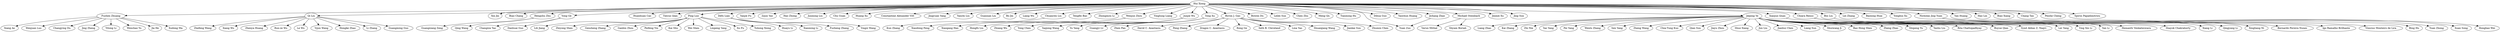 strict digraph G{
"Hui Xiong" -> "Fuzhen Zhuang"
"Hui Xiong" -> "Qi Liu"
"Hui Xiong" -> "Xin Jin"
"Hui Xiong" -> "Biao Chang"
"Hui Xiong" -> "Hengshu Zhu"
"Hui Xiong" -> "Yong Ge"
"Hui Xiong" -> "Huanhuan Cao"
"Hui Xiong" -> "Tieyun Qian"
"Hui Xiong" -> "Ping Luo"
"Hui Xiong" -> "Defu Lian"
"Hui Xiong" -> "Yanjie Fu"
"Hui Xiong" -> "Zijun Yao"
"Hui Xiong" -> "Hao Zhong"
"Hui Xiong" -> "Junming Liu"
"Hui Xiong" -> "Chu Guan"
"Hui Xiong" -> "Huang Xu"
"Hui Xiong" -> "Constantine Alexander Vitt"
"Hui Xiong" -> "Jingyuan Yang"
"Hui Xiong" -> "Yanchi Liu"
"Hui Xiong" -> "Guannan Liu"
"Hui Xiong" -> "Bo Jin"
"Hui Xiong" -> "Liang Wu"
"Hui Xiong" -> "Chuanren Liu"
"Hui Xiong" -> "Tengfei Bao"
"Hui Xiong" -> "Zhongmou Li"
"Hui Xiong" -> "Wenjun Zhou"
"Hui Xiong" -> "Yinglung Liang"
"Hui Xiong" -> "Junjie Wu"
"Hui Xiong" -> "Yuan Zuo"
"Hui Xiong" -> "Tong Xu"
"Hui Xiong" -> "Bowen Du"
"Hui Xiong" -> "Leilei Sun"
"Hui Xiong" -> "Chen Zhu"
"Hui Xiong" -> "Meng Qu"
"Hui Xiong" -> "Tianming Hu"
"Hui Xiong" -> "Byron J. Gao"
"Hui Xiong" -> "Dihua Guo"
"Hui Xiong" -> "Yaochun Huang"
"Hui Xiong" -> "Michael Steinbach"
"Hui Xiong" -> "Jieping Ye"
"Hui Xiong" -> "Jinmei Xu"
"Hui Xiong" -> "Jing Sun"
"Hui Xiong" -> "Xiaojun Quan"
"Hui Xiong" -> "Chen Zhu"
"Hui Xiong" -> "Jichang Zhao"
"Hui Xiong" -> "Chiara Renso"
"Hui Xiong" -> "Bin Liu"
"Hui Xiong" -> "Lei Zhang"
"Hui Xiong" -> "Baoxing Huai"
"Hui Xiong" -> "Yonghui Xu"
"Hui Xiong" -> "Nicholas Jing Yuan"
"Hui Xiong" -> "Yan Huang"
"Hui Xiong" -> "Hao Lin"
"Hui Xiong" -> "Biao Xiang"
"Hui Xiong" -> "Chang Tan"
"Hui Xiong" -> "Peizhe Cheng"
"Hui Xiong" -> "Spiros Papadimitriou"
"Fuzhen Zhuang" -> "Wenjuan Luo"
"Fuzhen Zhuang" -> "Changying Du"
"Fuzhen Zhuang" -> "Jing Zheng"
"Fuzhen Zhuang" -> "Yitong Li"
"Fuzhen Zhuang" -> "Wenchao Yu"
"Fuzhen Zhuang" -> "Jia He"
"Fuzhen Zhuang" -> "Xudong Ma"
"Fuzhen Zhuang" -> "Xiang Ao"
"Defu Lian" -> "Xianming Li"
"Defu Lian" -> "Fuzheng Zhang"
"Defu Lian" -> "Yingzi Wang"
"Defu Lian" -> "Huayu Li"
"Hengshu Zhu" -> "Qing Wang"
"Hengshu Zhu" -> "Guangxiang Zeng"
"Wenjun Zhou" -> "Xiaogang Han"
"Wenjun Zhou" -> "Xiaodong Feng"
"Tong Xu" -> "Zhen Pan"
"Tong Xu" -> "Yu Yang"
"Tong Xu" -> "Guangyi Lv"
"Chuanren Liu" -> "Kun Zhang"
"Michael Steinbach" -> "Shyam Boriah"
"Michael Steinbach" -> "Varun Mithal"
"Jieping Ye" -> "Yan Li"
"Jieping Ye" -> "Hemanth Venkateswara"
"Jieping Ye" -> "Shayok Chakraborty"
"Jieping Ye" -> "Xiang Li"
"Jieping Ye" -> "Qingyang Li"
"Jieping Ye" -> "Liang Zhao"
"Jieping Ye" -> "Kai Zhang"
"Jieping Ye" -> "Zhi Nie"
"Jieping Ye" -> "Tao Yang"
"Jieping Ye" -> "Pei Yang"
"Jieping Ye" -> "Wenlu Zhang"
"Jieping Ye" -> "Sen Yang"
"Jieping Ye" -> "Zheng Wang"
"Jieping Ye" -> "Chia-Tung Kuo"
"Jieping Ye" -> "Qian Sun"
"Jieping Ye" -> "Jiayu Zhou"
"Jieping Ye" -> "Shuo Xiang"
"Jieping Ye" -> "Jun Liu"
"Jieping Ye" -> "Jianhui Chen"
"Jieping Ye" -> "Liang Sun"
"Jieping Ye" -> "Shuiwang Ji"
"Jieping Ye" -> "Bao Hong Shen"
"Jieping Ye" -> "Zheng Zhao"
"Jieping Ye" -> "Shipeng Yu"
"Jieping Ye" -> "Yashu Liu"
"Jieping Ye" -> "Zheng Wang"
"Jieping Ye" -> "Rita Chattopadhyay"
"Jieping Ye" -> "Buyue Qian"
"Jieping Ye" -> "Syed Abbas Z. Naqvi"
"Jieping Ye" -> "Lei Tang"
"Jieping Ye" -> "Ying Xin Li"
"Ping Luo" -> "Kai Shu"
"Ping Luo" -> "Wei Shen"
"Ping Luo" -> "Linpeng Tang"
"Ping Luo" -> "Xu Pu"
"Ping Luo" -> "Yuhong Xiong"
"Ping Luo" -> "Lili Jiang"
"Ping Luo" -> "Zhiyong Shen"
"Ping Luo" -> "Gensheng Zhang"
"Ping Luo" -> "Ganbin Zhou"
"Ping Luo" -> "Peifeng Yin"
"Chiara Renso" -> "Igo Ramalho Brilhante"
"Chiara Renso" -> "Vinicius Monteiro de Lira"
"Chiara Renso" -> "Bernardo Pereira Nunes"
"Bin Liu" -> "Bing Hu"
"Qi Liu" -> "Le Wu"
"Qi Liu" -> "Yijun Wang"
"Qi Liu" -> "Hongke Zhao"
"Qi Liu" -> "Li Zhang"
"Qi Liu" -> "Guangming Guo"
"Qi Liu" -> "Zhefeng Wang"
"Qi Liu" -> "Xiang Wu"
"Qi Liu" -> "Zhenya Huang"
"Qi Liu" -> "Run-ze Wu"
"Byron J. Gao" -> "Lina Yao"
"Byron J. Gao" -> "Shuaiqiang Wang"
"Byron J. Gao" -> "Jiankai Sun"
"Byron J. Gao" -> "Zhumin Chen"
"Byron J. Gao" -> "David C. Anastasiu"
"Byron J. Gao" -> "Peng Zhang"
"Byron J. Gao" -> "Dragos C. Anastasiu"
"Byron J. Gao" -> "Rong Ge"
"Byron J. Gao" -> "Seth B. Cleveland"
"Yong Ge" -> "Danhuai Guo"
"Yong Ge" -> "Changxia Tao"
"Junjie Wu" -> "Zhiang Wu"
"Junjie Wu" -> "Yong Chen"
"Junjie Wu" -> "Yaqiong Wang"
"Junjie Wu" -> "Hongfu Liu"
"Junjie Wu" -> "Hongfu Liu"
"Xiaojun Quan" -> "Xingliang Ni"
"Jichang Zhao" -> "Yuan Zuo"
"Nicholas Jing Yuan" -> "Xuan Song"
"Nicholas Jing Yuan" -> "Honghao Wei"
"Nicholas Jing Yuan" -> "Yuan Zhong"
}